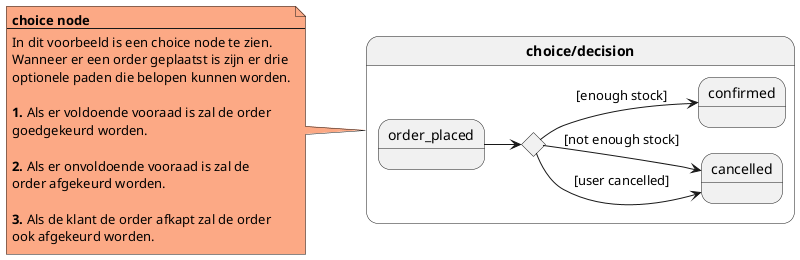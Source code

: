 @startuml
'https://plantuml.com/state-diagram

left to right direction

state s1 as "**choice/decision**" {
    state c <<choice>>

    order_placed --> c
    c --> confirmed : [enough stock]
    c --> cancelled : [not enough stock]
    c --> cancelled : [user cancelled]
}

note left of s1 #FCA985
    **choice node**
    --
    In dit voorbeeld is een choice node te zien.
    Wanneer er een order geplaatst is zijn er drie
    optionele paden die belopen kunnen worden.

    **1.** Als er voldoende vooraad is zal de order
    goedgekeurd worden.

    **2.** Als er onvoldoende vooraad is zal de
    order afgekeurd worden.

    **3.** Als de klant de order afkapt zal de order
    ook afgekeurd worden.
end note
@enduml